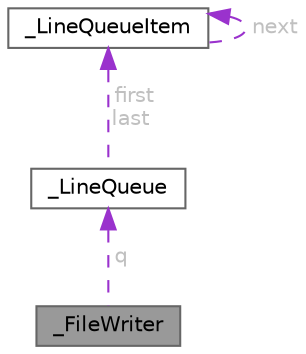 digraph "_FileWriter"
{
 // LATEX_PDF_SIZE
  bgcolor="transparent";
  edge [fontname=Helvetica,fontsize=10,labelfontname=Helvetica,labelfontsize=10];
  node [fontname=Helvetica,fontsize=10,shape=box,height=0.2,width=0.4];
  Node1 [id="Node000001",label="_FileWriter",height=0.2,width=0.4,color="gray40", fillcolor="grey60", style="filled", fontcolor="black",tooltip=" "];
  Node2 -> Node1 [id="edge1_Node000001_Node000002",dir="back",color="darkorchid3",style="dashed",tooltip=" ",label=" q",fontcolor="grey" ];
  Node2 [id="Node000002",label="_LineQueue",height=0.2,width=0.4,color="gray40", fillcolor="white", style="filled",URL="$d2/de4/struct__LineQueue.html",tooltip=" "];
  Node3 -> Node2 [id="edge2_Node000002_Node000003",dir="back",color="darkorchid3",style="dashed",tooltip=" ",label=" first\nlast",fontcolor="grey" ];
  Node3 [id="Node000003",label="_LineQueueItem",height=0.2,width=0.4,color="gray40", fillcolor="white", style="filled",URL="$d6/dc1/struct__LineQueueItem.html",tooltip=" "];
  Node3 -> Node3 [id="edge3_Node000003_Node000003",dir="back",color="darkorchid3",style="dashed",tooltip=" ",label=" next",fontcolor="grey" ];
}
